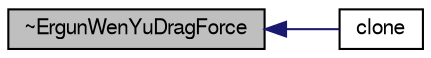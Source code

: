 digraph "~ErgunWenYuDragForce"
{
  bgcolor="transparent";
  edge [fontname="FreeSans",fontsize="10",labelfontname="FreeSans",labelfontsize="10"];
  node [fontname="FreeSans",fontsize="10",shape=record];
  rankdir="LR";
  Node15 [label="~ErgunWenYuDragForce",height=0.2,width=0.4,color="black", fillcolor="grey75", style="filled", fontcolor="black"];
  Node15 -> Node16 [dir="back",color="midnightblue",fontsize="10",style="solid",fontname="FreeSans"];
  Node16 [label="clone",height=0.2,width=0.4,color="black",URL="$a24106.html#ac7eaa8b220cc46ce90a03b7fc312138e",tooltip="Construct and return a clone. "];
}
